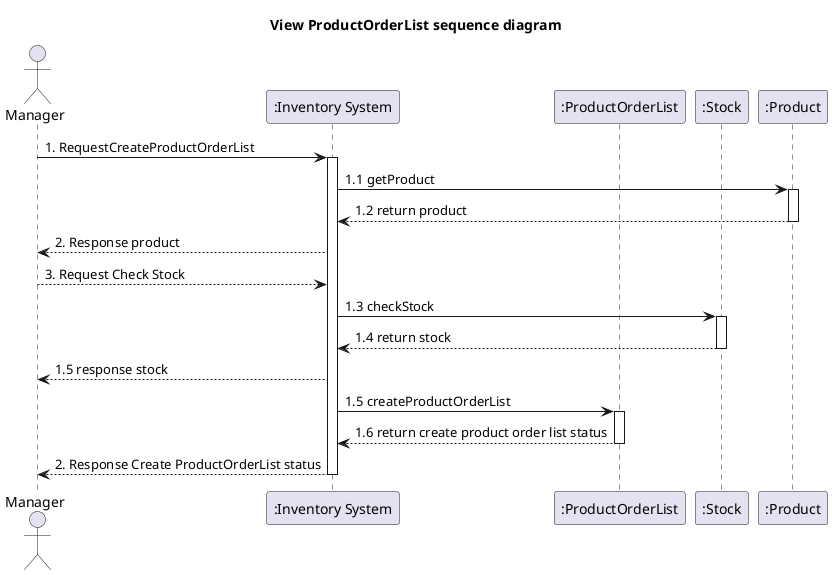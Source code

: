 @startuml
'example
title View ProductOrderList sequence diagram

actor Manager as actorManager
participant ":Inventory System" as InventorySystem
participant ":ProductOrderList" as classProductOrderList
participant ":Stock" as classStock
participant ":Product" as classProduct



actorManager -> InventorySystem: 1. RequestCreateProductOrderList
activate InventorySystem

InventorySystem -> classProduct : 1.1 getProduct
activate classProduct

classProduct --> InventorySystem : 1.2 return product
deactivate classProduct

InventorySystem --> actorManager : 2. Response product

actorManager --> InventorySystem : 3. Request Check Stock


InventorySystem -> classStock: 1.3 checkStock
activate classStock

classStock --> InventorySystem: 1.4 return stock
deactivate classStock

InventorySystem --> actorManager : 1.5 response stock

InventorySystem -> classProductOrderList: 1.5 createProductOrderList
activate classProductOrderList

classProductOrderList --> InventorySystem: 1.6 return create product order list status
deactivate classProductOrderList

InventorySystem --> actorManager : 2. Response Create ProductOrderList status
deactivate InventorySystem




@enduml